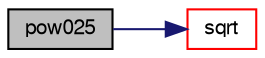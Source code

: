 digraph "pow025"
{
  bgcolor="transparent";
  edge [fontname="FreeSans",fontsize="10",labelfontname="FreeSans",labelfontsize="10"];
  node [fontname="FreeSans",fontsize="10",shape=record];
  rankdir="LR";
  Node50720 [label="pow025",height=0.2,width=0.4,color="black", fillcolor="grey75", style="filled", fontcolor="black"];
  Node50720 -> Node50721 [color="midnightblue",fontsize="10",style="solid",fontname="FreeSans"];
  Node50721 [label="sqrt",height=0.2,width=0.4,color="red",URL="$a21124.html#a8616bd62eebf2342a80222fecb1bda71"];
}
